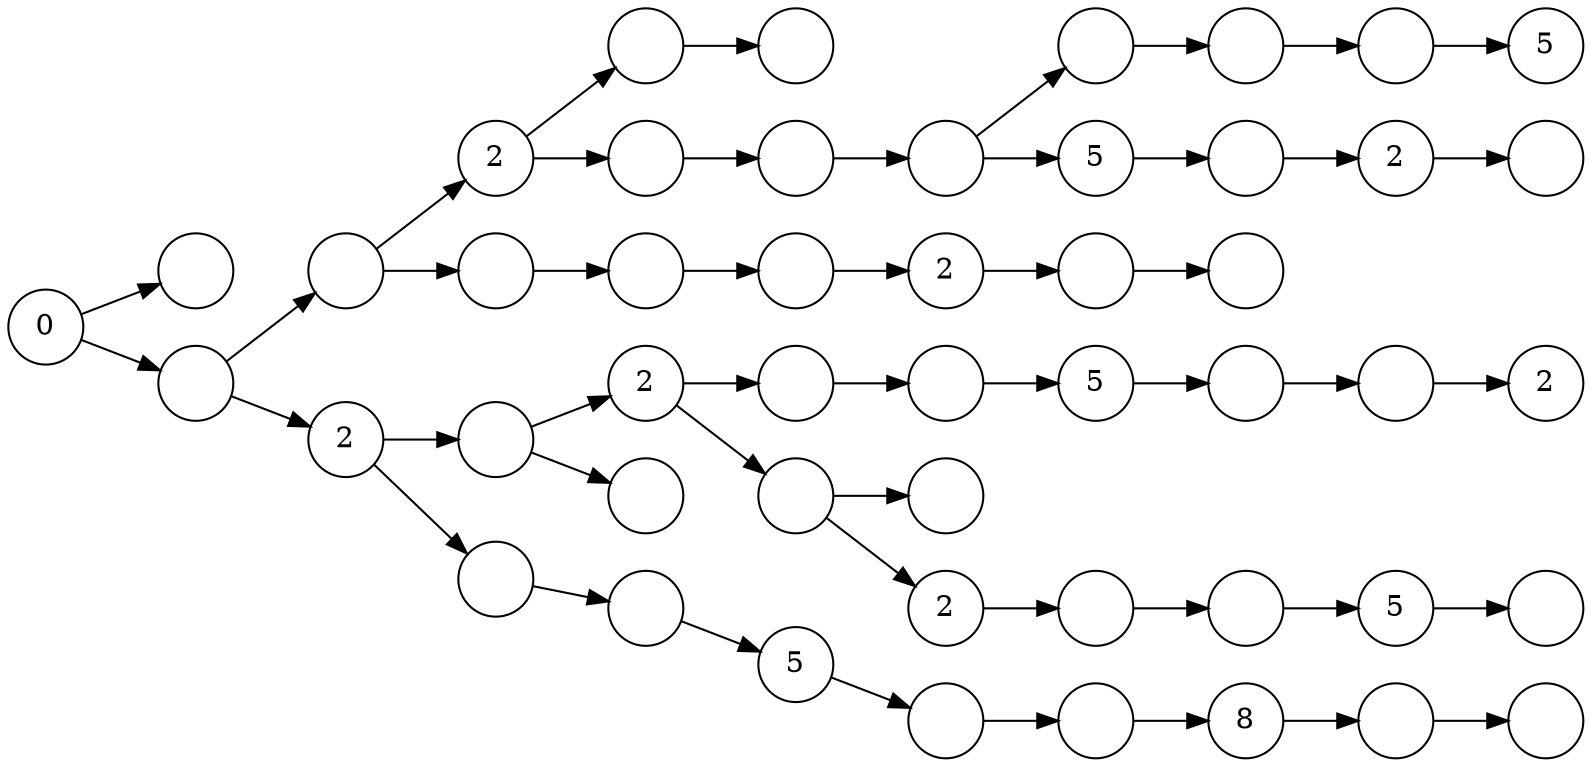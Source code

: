 digraph G {
        graph [rankdir="LR"];
        node [shape="circle"];
        0 [isInitial="true" kind="PASSAGE" label="0" class="0"];
        1 [isInitial="false" kind="AVOID" label="" class=""];
        2 [isInitial="false" kind="PASSAGE" label="" class=""];
        3 [isInitial="false" kind="PASSAGE" label="" class=""];
        4 [isInitial="false" kind="PASSAGE" label="2" class="2"];
        5 [isInitial="false" kind="PASSAGE" label="" class=""];
        6 [isInitial="false" kind="AVOID" label="" class=""];
        7 [isInitial="false" kind="PASSAGE" label="" class=""];
        8 [isInitial="false" kind="PASSAGE" label="" class=""];
        9 [isInitial="false" kind="PASSAGE" label="" class=""];
        10 [isInitial="false" kind="PASSAGE" label="2" class="2"];
        11 [isInitial="false" kind="PASSAGE" label="" class=""];
        12 [isInitial="false" kind="AVOID" label="" class=""];
        13 [isInitial="false" kind="PASSAGE" label="2" class="2"];
        14 [isInitial="false" kind="PASSAGE" label="" class=""];
        15 [isInitial="false" kind="PASSAGE" label="2" class="2"];
        16 [isInitial="false" kind="PASSAGE" label="" class=""];
        17 [isInitial="false" kind="PASSAGE" label="" class=""];
        18 [isInitial="false" kind="PASSAGE" label="5" class="5"];
        19 [isInitial="false" kind="PASSAGE" label="" class=""];
        20 [isInitial="false" kind="PASSAGE" label="" class=""];
        21 [isInitial="false" kind="ACCEPTING" label="2" class="2"];
        22 [isInitial="false" kind="PASSAGE" label="" class=""];
        23 [isInitial="false" kind="AVOID" label="" class=""];
        24 [isInitial="false" kind="PASSAGE" label="" class=""];
        25 [isInitial="false" kind="PASSAGE" label="" class=""];
        26 [isInitial="false" kind="PASSAGE" label="" class=""];
        27 [isInitial="false" kind="PASSAGE" label="" class=""];
        28 [isInitial="false" kind="PASSAGE" label="" class=""];
        29 [isInitial="false" kind="PASSAGE" label="" class=""];
        30 [isInitial="false" kind="ACCEPTING" label="5" class="5"];
        31 [isInitial="false" kind="AVOID" label="" class=""];
        32 [isInitial="false" kind="PASSAGE" label="2" class="2"];
        33 [isInitial="false" kind="PASSAGE" label="" class=""];
        34 [isInitial="false" kind="PASSAGE" label="" class=""];
        35 [isInitial="false" kind="PASSAGE" label="5" class="5"];
        36 [isInitial="false" kind="ACCEPTING" label="" class=""];
        37 [isInitial="false" kind="PASSAGE" label="5" class="5"];
        38 [isInitial="false" kind="PASSAGE" label="" class=""];
        39 [isInitial="false" kind="PASSAGE" label="2" class="2"];
        40 [isInitial="false" kind="ACCEPTING" label="" class=""];
        41 [isInitial="false" kind="PASSAGE" label="" class=""];
        42 [isInitial="false" kind="PASSAGE" label="" class=""];
        43 [isInitial="false" kind="PASSAGE" label="5" class="5"];
        44 [isInitial="false" kind="PASSAGE" label="" class=""];
        45 [isInitial="false" kind="PASSAGE" label="" class=""];
        46 [isInitial="false" kind="PASSAGE" label="8" class="8"];
        47 [isInitial="false" kind="PASSAGE" label="" class=""];
        48 [isInitial="false" kind="AVOID" label="" class=""];
        0 -> 1 [letter="0"];
        0 -> 2 [letter="1"];
        2 -> 3 [letter="0"];
        3 -> 4 [letter="1"];
        4 -> 5 [letter="0"];
        5 -> 6 [letter="0"];
        3 -> 7 [letter="0"];
        7 -> 8 [letter="0"];
        8 -> 9 [letter="0"];
        9 -> 10 [letter="1"];
        10 -> 11 [letter="0"];
        11 -> 12 [letter="0"];
        2 -> 13 [letter="1"];
        13 -> 14 [letter="0"];
        14 -> 15 [letter="1"];
        15 -> 16 [letter="1"];
        16 -> 17 [letter="0"];
        17 -> 18 [letter="1"];
        18 -> 19 [letter="0"];
        19 -> 20 [letter="0"];
        20 -> 21 [letter="1"];
        15 -> 22 [letter="0"];
        22 -> 23 [letter="0"];
        4 -> 24 [letter="1"];
        24 -> 25 [letter="0"];
        25 -> 26 [letter="0"];
        26 -> 27 [letter="0"];
        27 -> 28 [letter="0"];
        28 -> 29 [letter="0"];
        29 -> 30 [letter="1"];
        14 -> 31 [letter="0"];
        22 -> 32 [letter="1"];
        32 -> 33 [letter="1"];
        33 -> 34 [letter="0"];
        34 -> 35 [letter="1"];
        35 -> 36 [letter="0"];
        26 -> 37 [letter="1"];
        37 -> 38 [letter="0"];
        38 -> 39 [letter="1"];
        39 -> 40 [letter="1"];
        13 -> 41 [letter="1"];
        41 -> 42 [letter="0"];
        42 -> 43 [letter="1"];
        43 -> 44 [letter="1"];
        44 -> 45 [letter="1"];
        45 -> 46 [letter="0"];
        46 -> 47 [letter="1"];
        47 -> 48 [letter="1"];
}